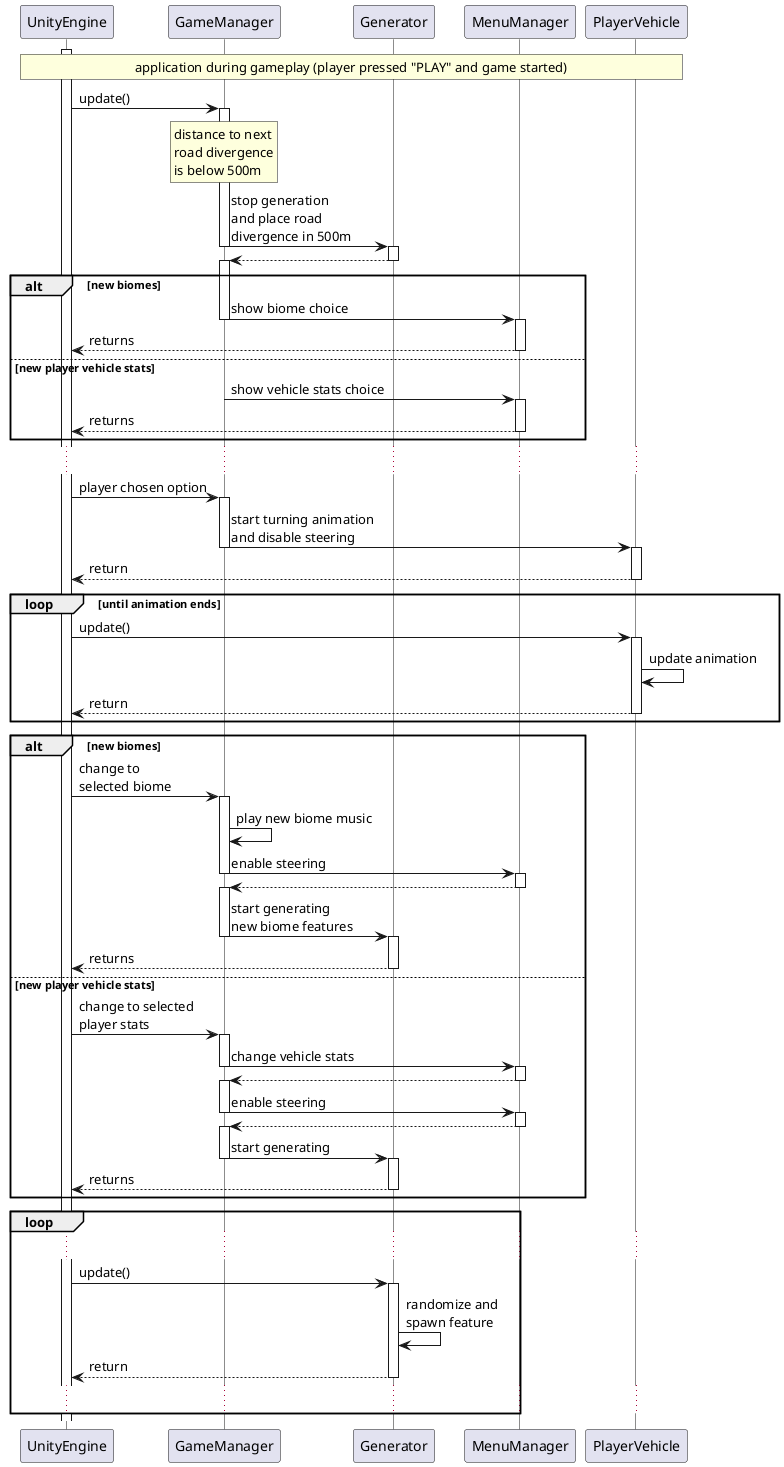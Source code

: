 @startuml
'https://plantuml.com/sequence-diagram

skinparam lifelineStrategy solid
participant UnityEngine
activate UnityEngine
rnote across: application during gameplay (player pressed "PLAY" and game started)

UnityEngine -> GameManager ++: update()
rnote over GameManager: distance to next\nroad divergence\nis below 500m
GameManager -> Generator --++: stop generation\nand place road\ndivergence in 500m
GameManager <-- Generator --++:


alt new biomes
    GameManager -> MenuManager --++: show biome choice
    UnityEngine <-- MenuManager --: returns
else new player vehicle stats
    GameManager -> MenuManager --++: show vehicle stats choice
    UnityEngine <-- MenuManager --: returns
end

...
UnityEngine -> GameManager ++: player chosen option
GameManager -> PlayerVehicle --++: start turning animation\nand disable steering
UnityEngine <-- PlayerVehicle --: return
loop until animation ends
    UnityEngine -> PlayerVehicle ++:update()
    PlayerVehicle -> PlayerVehicle: update animation
    UnityEngine <-- PlayerVehicle --:return
end
alt new biomes
UnityEngine -> GameManager ++: change to\nselected biome
    GameManager -> GameManager: play new biome music
    GameManager -> MenuManager --++: enable steering
    GameManager <-- MenuManager --++:
    GameManager -> Generator --++: start generating\nnew biome features
    UnityEngine <-- Generator --: returns

else new player vehicle stats
    UnityEngine -> GameManager ++: change to selected\nplayer stats
    GameManager -> MenuManager --++: change vehicle stats
    GameManager <-- MenuManager --++:
    GameManager -> MenuManager --++: enable steering
    GameManager <-- MenuManager --++:
    GameManager -> Generator --++: start generating
    UnityEngine <-- Generator --: returns
    'UnityEngine <-- MenuManager --: returns
end

loop
...
    UnityEngine -> Generator ++:update()
    Generator->Generator: randomize and\nspawn feature
    UnityEngine <-- Generator --:return
...
end




@enduml

